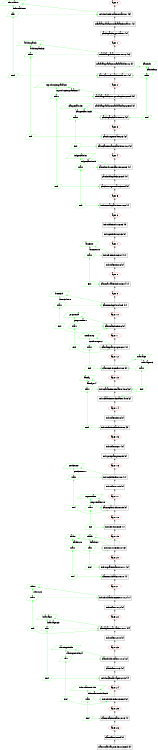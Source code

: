 digraph communication_graph {
	rankdir=BT;
	size="8,5;"
	layer_0 [ color="#ff0000" label="layer 0"];
	indv_indvInformation_start_01 [ shape = rect label="indv_indvInformation_start_01 [-3]" ];
	indv_indvInformation_start_01 -> layer_0;
	manada_guanacos_manadaInfo_start_1 [ shape = rect label="manada_guanacos_manadaInfo_start_1 [0]" ];
	manada_guanacos_manadaInfo_start_1 -> indv_indvInformation_start_01;
	patch_patchtype_start_1 [ shape = rect label="patch_patchtype_start_1 [0]" ];
	patch_patchtype_start_1 -> manada_guanacos_manadaInfo_start_1;
	layer_1 [ color="#ff0000" label="layer 1"];
	layer_1 ->patch_patchtype_start_1;
	manada_guanacos_move_1_2 [ shape = rect label="manada_guanacos_move_1_2 [-6]" ];
	manada_guanacos_move_1_2 -> layer_1;
	manada_guanacos_manada_idle_1_2 [ shape = rect label="manada_guanacos_manada_idle_1_2 [0]" ];
	manada_guanacos_manada_idle_1_2 -> manada_guanacos_move_1_2;
	clan_clan_Information_start_01 [ shape = rect label="clan_clan_Information_start_01 [0]" ];
	clan_clan_Information_start_01 -> manada_guanacos_manada_idle_1_2;
	layer_2 [ color="#ff0000" label="layer 2"];
	layer_2 ->clan_clan_Information_start_01;
	manada_guanacos_reproduccion_2_end [ shape = rect label="manada_guanacos_reproduccion_2_end [-5]" ];
	manada_guanacos_reproduccion_2_end -> layer_2;
	manada_guanacos_manada_idle2_2_end [ shape = rect label="manada_guanacos_manada_idle2_2_end [0]" ];
	manada_guanacos_manada_idle2_2_end -> manada_guanacos_reproduccion_2_end;
	patch_patchcalories_1_2 [ shape = rect label="patch_patchcalories_1_2 [3]" ];
	patch_patchcalories_1_2 -> manada_guanacos_manada_idle2_2_end;
	layer_3 [ color="#ff0000" label="layer 3"];
	layer_3 ->patch_patchcalories_1_2;
	patch_regenerate_2_3 [ shape = rect label="patch_regenerate_2_3 [6]" ];
	patch_regenerate_2_3 -> layer_3;
	clan_clan_extract_calories_01_02 [ shape = rect label="clan_clan_extract_calories_01_02 [2]" ];
	clan_clan_extract_calories_01_02 -> patch_regenerate_2_3;
	layer_4 [ color="#ff0000" label="layer 4"];
	layer_4 ->clan_clan_extract_calories_01_02;
	clan_distribute_calories_02_03 [ shape = rect label="clan_distribute_calories_02_03 [-1]" ];
	clan_distribute_calories_02_03 -> layer_4;
	patch_idle_patch_3_end [ shape = rect label="patch_idle_patch_3_end [0]" ];
	patch_idle_patch_3_end -> clan_distribute_calories_02_03;
	patch_snregenerate_3_end [ shape = rect label="patch_snregenerate_3_end [5]" ];
	patch_snregenerate_3_end -> patch_idle_patch_3_end;
	layer_5 [ color="#ff0000" label="layer 5"];
	layer_5 ->patch_snregenerate_3_end;
	indv_extractcalories_01_02 [ shape = rect label="indv_extractcalories_01_02 [1]" ];
	indv_extractcalories_01_02 -> layer_5;
	layer_6 [ color="#ff0000" label="layer 6"];
	layer_6 ->indv_extractcalories_01_02;
	indv_idle_indv_02_03 [ shape = rect label="indv_idle_indv_02_03 [0]" ];
	indv_idle_indv_02_03 -> layer_6;
	indv_getolder_02_03 [ shape = rect label="indv_getolder_02_03 [0]" ];
	indv_getolder_02_03 -> indv_idle_indv_02_03;
	layer_7 [ color="#ff0000" label="layer 7"];
	layer_7 ->indv_getolder_02_03;
	indv_freeIndv_03_04 [ shape = rect label="indv_freeIndv_03_04 [-1]" ];
	indv_freeIndv_03_04 -> layer_7;
	indv_idle_03_06 [ shape = rect label="indv_idle_03_06 [0]" ];
	indv_idle_03_06 -> indv_freeIndv_03_04;
	layer_8 [ color="#ff0000" label="layer 8"];
	layer_8 ->indv_idle_03_06;
	clan_marriable_indv_03_04 [ shape = rect label="clan_marriable_indv_03_04 [1]" ];
	clan_marriable_indv_03_04 -> layer_8;
	layer_9 [ color="#ff0000" label="layer 9"];
	layer_9 ->clan_marriable_indv_03_04;
	clan_send_girls_04_05 [ shape = rect label="clan_send_girls_04_05 [-1]" ];
	clan_send_girls_04_05 -> layer_9;
	layer_10 [ color="#ff0000" label="layer 10"];
	layer_10 ->clan_send_girls_04_05;
	clan_match_05_06 [ shape = rect label="clan_match_05_06 [0]" ];
	clan_match_05_06 -> layer_10;
	layer_11 [ color="#ff0000" label="layer 11"];
	layer_11 ->clan_match_05_06;
	clan_aceptar_prop_06_07 [ shape = rect label="clan_aceptar_prop_06_07 [0]" ];
	clan_aceptar_prop_06_07 -> layer_11;
	layer_12 [ color="#ff0000" label="layer 12"];
	layer_12 ->clan_aceptar_prop_06_07;
	clan_recive_conf_07_08 [ shape = rect label="clan_recive_conf_07_08 [0]" ];
	clan_recive_conf_07_08 -> layer_12;
	layer_13 [ color="#ff0000" label="layer 13"];
	layer_13 ->clan_recive_conf_07_08;
	indv_casamiento_male_04_06 [ shape = rect label="indv_casamiento_male_04_06 [-3]" ];
	indv_casamiento_male_04_06 -> layer_13;
	indv_casamiento_female_04_05 [ shape = rect label="indv_casamiento_female_04_05 [2]" ];
	indv_casamiento_female_04_05 -> indv_casamiento_male_04_06;
	layer_14 [ color="#ff0000" label="layer 14"];
	layer_14 ->indv_casamiento_female_04_05;
	indv_idle_05_06 [ shape = rect label="indv_idle_05_06 [0]" ];
	indv_idle_05_06 -> layer_14;
	indv_info_husband_05_06 [ shape = rect label="indv_info_husband_05_06 [3]" ];
	indv_info_husband_05_06 -> indv_idle_05_06;
	layer_15 [ color="#ff0000" label="layer 15"];
	layer_15 ->indv_info_husband_05_06;
	indv_idle_06_07 [ shape = rect label="indv_idle_06_07 [0]" ];
	indv_idle_06_07 -> layer_15;
	indv_pregnancy_06_09 [ shape = rect label="indv_pregnancy_06_09 [0]" ];
	indv_pregnancy_06_09 -> indv_idle_06_07;
	layer_16 [ color="#ff0000" label="layer 16"];
	layer_16 ->indv_pregnancy_06_09;
	indv_child_inf_07_08 [ shape = rect label="indv_child_inf_07_08 [-1]" ];
	indv_child_inf_07_08 -> layer_16;
	indv_idle_07_09 [ shape = rect label="indv_idle_07_09 [0]" ];
	indv_idle_07_09 -> indv_child_inf_07_08;
	layer_17 [ color="#ff0000" label="layer 17"];
	layer_17 ->indv_idle_07_09;
	clan_repartir_id_08_09 [ shape = rect label="clan_repartir_id_08_09 [0]" ];
	clan_repartir_id_08_09 -> layer_17;
	layer_18 [ color="#ff0000" label="layer 18"];
	layer_18 ->clan_repartir_id_08_09;
	indv_birth_08_09 [ shape = rect label="indv_birth_08_09 [1]" ];
	indv_birth_08_09 -> layer_18;
	layer_19 [ color="#ff0000" label="layer 19"];
	layer_19 ->indv_birth_08_09;
	indv_survive_09_10 [ shape = rect label="indv_survive_09_10 [-3]" ];
	indv_survive_09_10 -> layer_19;
	layer_20 [ color="#ff0000" label="layer 20"];
	layer_20 ->indv_survive_09_10;
	indv_update_status_10_11 [ shape = rect label="indv_update_status_10_11 [2]" ];
	indv_update_status_10_11 -> layer_20;
	clan_new_leader_09_10 [ shape = rect label="clan_new_leader_09_10 [1]" ];
	clan_new_leader_09_10 -> indv_update_status_10_11;
	layer_21 [ color="#ff0000" label="layer 21"];
	layer_21 ->clan_new_leader_09_10;
	indv_husband_request_11_12 [ shape = rect label="indv_husband_request_11_12 [-1]" ];
	indv_husband_request_11_12 -> layer_21;
	indv_idle_11_12 [ shape = rect label="indv_idle_11_12 [0]" ];
	indv_idle_11_12 -> indv_husband_request_11_12;
	layer_22 [ color="#ff0000" label="layer 22"];
	layer_22 ->indv_idle_11_12;
	clan_again_marriable_10_11 [ shape = rect label="clan_again_marriable_10_11 [-4]" ];
	clan_again_marriable_10_11 -> layer_22;
	indv_idle_12_13 [ shape = rect label="indv_idle_12_13 [0]" ];
	indv_idle_12_13 -> clan_again_marriable_10_11;
	layer_23 [ color="#ff0000" label="layer 23"];
	layer_23 ->indv_idle_12_13;
	clan_dividir_clan_11_12 [ shape = rect label="clan_dividir_clan_11_12 [-2]" ];
	clan_dividir_clan_11_12 -> layer_23;
	clan_idle_11_13 [ shape = rect label="clan_idle_11_13 [0]" ];
	clan_idle_11_13 -> clan_dividir_clan_11_12;
	indv_local_marriage_12_13 [ shape = rect label="indv_local_marriage_12_13 [4]" ];
	indv_local_marriage_12_13 -> clan_idle_11_13;
	layer_24 [ color="#ff0000" label="layer 24"];
	layer_24 ->indv_local_marriage_12_13;
	indv_dividir_info_13_end [ shape = rect label="indv_dividir_info_13_end [2]" ];
	indv_dividir_info_13_end -> layer_24;
	layer_25 [ color="#ff0000" label="layer 25"];
	layer_25 ->indv_dividir_info_13_end;
	clan_creacion_clan_12_13 [ shape = rect label="clan_creacion_clan_12_13 [1]" ];
	clan_creacion_clan_12_13 -> layer_25;
	layer_26 [ color="#ff0000" label="layer 26"];
	layer_26 ->clan_creacion_clan_12_13;
	clan_idle_13_end [ shape = rect label="clan_idle_13_end [0]" ];
	clan_idle_13_end -> layer_26;
	clan_vocabulary_review_13_end [ shape = rect label="clan_vocabulary_review_13_end [0]" ];
	clan_vocabulary_review_13_end -> clan_idle_13_end;
	information_message [ label = "information" color="#00ff00" shape = parallelogram];
	information_message_sync_start_0 [ label = "start" color="#00ff00" shape = parallelogram];
	information_message_sync_start_0 -> information_message [ color="#00ff00" label="information_1"];
	{ rank=same; indv_indvInformation_start_01; information_message_sync_start_0; }
	information_message_sync_end_0 [ label = "end" color="#00ff00" shape = parallelogram];
	information_message_sync_end_0 -> information_message_sync_start_0 [ color="#00ff00" ];
	information_message_sync_end_0 -> clan_clan_Information_start_01 [ color="#00ff00" constraint=false ];
	information_message_sync_start_0 -> indv_indvInformation_start_01 [ color="#00ff00", constraint=false, style=dashed ];
	{ rank=same; clan_clan_Information_start_01; information_message_sync_end_0; }
	indgetcalories_message [ label = "indgetcalories" color="#00ff00" shape = parallelogram];
	indgetcalories_message_sync_start_0 [ label = "start" color="#00ff00" shape = parallelogram];
	indgetcalories_message_sync_start_0 -> indgetcalories_message [ color="#00ff00" label="indgetcalories_5"];
	{ rank=same; clan_distribute_calories_02_03; indgetcalories_message_sync_start_0; }
	indgetcalories_message_sync_end_0 [ label = "end" color="#00ff00" shape = parallelogram];
	indgetcalories_message_sync_end_0 -> indgetcalories_message_sync_start_0 [ color="#00ff00" ];
	indgetcalories_message_sync_end_0 -> indv_extractcalories_01_02 [ color="#00ff00" constraint=false ];
	indgetcalories_message_sync_start_0 -> clan_distribute_calories_02_03 [ color="#00ff00", constraint=false, style=dashed ];
	{ rank=same; indv_extractcalories_01_02; indgetcalories_message_sync_end_0; }
	leader_message [ label = "leader" color="#00ff00" shape = parallelogram];
	leader_message_sync_start_0 [ label = "start" color="#00ff00" shape = parallelogram];
	leader_message_sync_start_0 -> leader_message [ color="#00ff00" label="leader_20"];
	{ rank=same; indv_survive_09_10; leader_message_sync_start_0; }
	leader_message_sync_end_0 [ label = "end" color="#00ff00" shape = parallelogram];
	leader_message_sync_end_0 -> leader_message_sync_start_0 [ color="#00ff00" ];
	leader_message_sync_end_0 -> clan_new_leader_09_10 [ color="#00ff00" constraint=false ];
	leader_message_sync_start_0 -> indv_survive_09_10 [ color="#00ff00", constraint=false, style=dashed ];
	{ rank=same; clan_new_leader_09_10; leader_message_sync_end_0; }
	ancestor_message [ label = "ancestor" color="#00ff00" shape = parallelogram];
	ancestor_message_sync_start_0 [ label = "start" color="#00ff00" shape = parallelogram];
	ancestor_message_sync_start_0 -> ancestor_message [ color="#00ff00" label="ancestor_8"];
	{ rank=same; indv_freeIndv_03_04; ancestor_message_sync_start_0; }
	ancestor_message_sync_end_0 [ label = "end" color="#00ff00" shape = parallelogram];
	ancestor_message_sync_end_0 -> ancestor_message_sync_start_0 [ color="#00ff00" ];
	ancestor_message_sync_end_0 -> clan_marriable_indv_03_04 [ color="#00ff00" constraint=false ];
	ancestor_message_sync_start_0 -> indv_freeIndv_03_04 [ color="#00ff00", constraint=false, style=dashed ];
	{ rank=same; clan_marriable_indv_03_04; ancestor_message_sync_end_0; }
	peticionID_message [ label = "peticionID" color="#00ff00" shape = parallelogram];
	peticionID_message_sync_start_0 [ label = "start" color="#00ff00" shape = parallelogram];
	peticionID_message_sync_start_0 -> peticionID_message [ color="#00ff00" label="peticionID_17"];
	{ rank=same; indv_child_inf_07_08; peticionID_message_sync_start_0; }
	peticionID_message_sync_end_0 [ label = "end" color="#00ff00" shape = parallelogram];
	peticionID_message_sync_end_0 -> peticionID_message_sync_start_0 [ color="#00ff00" ];
	peticionID_message_sync_end_0 -> clan_repartir_id_08_09 [ color="#00ff00" constraint=false ];
	peticionID_message_sync_start_0 -> indv_child_inf_07_08 [ color="#00ff00", constraint=false, style=dashed ];
	{ rank=same; clan_repartir_id_08_09; peticionID_message_sync_end_0; }
	family_message [ label = "family" color="#00ff00" shape = parallelogram];
	family_message_sync_start_0 [ label = "start" color="#00ff00" shape = parallelogram];
	family_message_sync_start_0 -> family_message [ color="#00ff00" label="family_14"];
	{ rank=same; indv_casamiento_male_04_06; family_message_sync_start_0; }
	family_message_sync_end_0 [ label = "end" color="#00ff00" shape = parallelogram];
	family_message_sync_end_0 -> family_message_sync_start_0 [ color="#00ff00" ];
	family_message_sync_end_0 -> indv_info_husband_05_06 [ color="#00ff00" constraint=false ];
	family_message_sync_start_0 -> indv_casamiento_male_04_06 [ color="#00ff00", constraint=false, style=dashed ];
	{ rank=same; indv_info_husband_05_06; family_message_sync_end_0; }
	death_message [ label = "death" color="#00ff00" shape = parallelogram];
	death_message_sync_start_0 [ label = "start" color="#00ff00" shape = parallelogram];
	death_message_sync_start_0 -> death_message [ color="#00ff00" label="death_20"];
	{ rank=same; indv_survive_09_10; death_message_sync_start_0; }
	death_message_sync_end_0 [ label = "end" color="#00ff00" shape = parallelogram];
	death_message_sync_end_0 -> death_message_sync_start_0 [ color="#00ff00" ];
	death_message_sync_end_0 -> indv_update_status_10_11 [ color="#00ff00" constraint=false ];
	death_message_sync_start_0 -> indv_survive_09_10 [ color="#00ff00", constraint=false, style=dashed ];
	{ rank=same; indv_update_status_10_11; death_message_sync_end_0; }
	widow_message [ label = "widow" color="#00ff00" shape = parallelogram];
	widow_message_sync_start_0 [ label = "start" color="#00ff00" shape = parallelogram];
	widow_message_sync_start_0 -> widow_message [ color="#00ff00" label="widow_22"];
	{ rank=same; indv_husband_request_11_12; widow_message_sync_start_0; }
	widow_message_sync_end_0 [ label = "end" color="#00ff00" shape = parallelogram];
	widow_message_sync_end_0 -> widow_message_sync_start_0 [ color="#00ff00" ];
	widow_message_sync_end_0 -> clan_again_marriable_10_11 [ color="#00ff00" constraint=false ];
	widow_message_sync_start_0 -> indv_husband_request_11_12 [ color="#00ff00", constraint=false, style=dashed ];
	{ rank=same; clan_again_marriable_10_11; widow_message_sync_end_0; }
	informationDivide_message [ label = "informationDivide" color="#00ff00" shape = parallelogram];
	informationDivide_message_sync_start_0 [ label = "start" color="#00ff00" shape = parallelogram];
	informationDivide_message_sync_start_0 -> informationDivide_message [ color="#00ff00" label="informationDivide_25"];
	{ rank=same; indv_dividir_info_13_end; informationDivide_message_sync_start_0; }
	informationDivide_message_sync_end_0 [ label = "end" color="#00ff00" shape = parallelogram];
	informationDivide_message_sync_end_0 -> informationDivide_message_sync_start_0 [ color="#00ff00" ];
	informationDivide_message_sync_end_0 -> clan_creacion_clan_12_13 [ color="#00ff00" constraint=false ];
	informationDivide_message_sync_start_0 -> indv_dividir_info_13_end [ color="#00ff00", constraint=false, style=dashed ];
	{ rank=same; clan_creacion_clan_12_13; informationDivide_message_sync_end_0; }
	clan_info_message [ label = "clan_info" color="#00ff00" shape = parallelogram];
	clan_info_message_sync_start_0 [ label = "start" color="#00ff00" shape = parallelogram];
	clan_info_message_sync_start_0 -> clan_info_message [ color="#00ff00" label="clan_info_2"];
	{ rank=same; clan_clan_Information_start_01; clan_info_message_sync_start_0; }
	clan_info_message_sync_end_0 [ label = "end" color="#00ff00" shape = parallelogram];
	clan_info_message_sync_end_0 -> clan_info_message_sync_start_0 [ color="#00ff00" ];
	clan_info_message_sync_end_0 -> patch_patchcalories_1_2 [ color="#00ff00" constraint=false ];
	clan_info_message_sync_start_0 -> clan_clan_Information_start_01 [ color="#00ff00", constraint=false, style=dashed ];
	{ rank=same; patch_patchcalories_1_2; clan_info_message_sync_end_0; }
	clangetcalories_message [ label = "clangetcalories" color="#00ff00" shape = parallelogram];
	clangetcalories_message_sync_start_0 [ label = "start" color="#00ff00" shape = parallelogram];
	clangetcalories_message_sync_start_0 -> clangetcalories_message [ color="#00ff00" label="clangetcalories_3"];
	{ rank=same; patch_patchcalories_1_2; clangetcalories_message_sync_start_0; }
	clangetcalories_message_sync_end_0 [ label = "end" color="#00ff00" shape = parallelogram];
	clangetcalories_message_sync_end_0 -> clangetcalories_message_sync_start_0 [ color="#00ff00" ];
	clangetcalories_message_sync_end_0 -> clan_clan_extract_calories_01_02 [ color="#00ff00" constraint=false ];
	clangetcalories_message_sync_start_0 -> patch_patchcalories_1_2 [ color="#00ff00", constraint=false, style=dashed ];
	{ rank=same; clan_clan_extract_calories_01_02; clangetcalories_message_sync_end_0; }
	freeGirls_message [ label = "freeGirls" color="#00ff00" shape = parallelogram];
	freeGirls_message_sync_start_0 [ label = "start" color="#00ff00" shape = parallelogram];
	freeGirls_message_sync_start_0 -> freeGirls_message [ color="#00ff00" label="freeGirls_10"];
	{ rank=same; clan_send_girls_04_05; freeGirls_message_sync_start_0; }
	freeGirls_message_sync_end_0 [ label = "end" color="#00ff00" shape = parallelogram];
	freeGirls_message_sync_end_0 -> freeGirls_message_sync_start_0 [ color="#00ff00" ];
	freeGirls_message_sync_end_0 -> clan_match_05_06 [ color="#00ff00" constraint=false ];
	freeGirls_message_sync_start_0 -> clan_send_girls_04_05 [ color="#00ff00", constraint=false, style=dashed ];
	{ rank=same; clan_match_05_06; freeGirls_message_sync_end_0; }
	propuesta_message [ label = "propuesta" color="#00ff00" shape = parallelogram];
	propuesta_message_sync_start_0 [ label = "start" color="#00ff00" shape = parallelogram];
	propuesta_message_sync_start_0 -> propuesta_message [ color="#00ff00" label="propuesta_11"];
	{ rank=same; clan_match_05_06; propuesta_message_sync_start_0; }
	propuesta_message_sync_end_0 [ label = "end" color="#00ff00" shape = parallelogram];
	propuesta_message_sync_end_0 -> propuesta_message_sync_start_0 [ color="#00ff00" ];
	propuesta_message_sync_end_0 -> clan_aceptar_prop_06_07 [ color="#00ff00" constraint=false ];
	propuesta_message_sync_start_0 -> clan_match_05_06 [ color="#00ff00", constraint=false, style=dashed ];
	{ rank=same; clan_aceptar_prop_06_07; propuesta_message_sync_end_0; }
	confirProp_message [ label = "confirProp" color="#00ff00" shape = parallelogram];
	confirProp_message_sync_start_0 [ label = "start" color="#00ff00" shape = parallelogram];
	confirProp_message_sync_start_0 -> confirProp_message [ color="#00ff00" label="confirProp_12"];
	{ rank=same; clan_aceptar_prop_06_07; confirProp_message_sync_start_0; }
	confirProp_message_sync_end_0 [ label = "end" color="#00ff00" shape = parallelogram];
	confirProp_message_sync_end_0 -> confirProp_message_sync_start_0 [ color="#00ff00" ];
	confirProp_message_sync_end_0 -> clan_recive_conf_07_08 [ color="#00ff00" constraint=false ];
	confirProp_message_sync_start_0 -> clan_aceptar_prop_06_07 [ color="#00ff00", constraint=false, style=dashed ];
	{ rank=same; clan_recive_conf_07_08; confirProp_message_sync_end_0; }
	marriage_message [ label = "marriage" color="#00ff00" shape = parallelogram];
	marriage_message_sync_start_0 [ label = "start" color="#00ff00" shape = parallelogram];
	marriage_message_sync_start_0 -> marriage_message [ color="#00ff00" label="marriage_13"];
	{ rank=same; clan_recive_conf_07_08; marriage_message_sync_start_0; }
	marriage_message_sync_end_0 [ label = "end" color="#00ff00" shape = parallelogram];
	marriage_message_sync_end_0 -> marriage_message_sync_start_0 [ color="#00ff00" ];
	marriage_message_sync_end_0 -> indv_casamiento_female_04_05 [ color="#00ff00" constraint=false ];
	marriage_message_sync_end_0 -> indv_casamiento_male_04_06 [ color="#00ff00" constraint=false ];
	marriage_message_sync_start_0 -> clan_recive_conf_07_08 [ color="#00ff00", constraint=false, style=dashed ];
	{ rank=same; indv_casamiento_male_04_06; marriage_message_sync_end_0; }
	respuestaID_message [ label = "respuestaID" color="#00ff00" shape = parallelogram];
	respuestaID_message_sync_start_0 [ label = "start" color="#00ff00" shape = parallelogram];
	respuestaID_message_sync_start_0 -> respuestaID_message [ color="#00ff00" label="respuestaID_18"];
	{ rank=same; clan_repartir_id_08_09; respuestaID_message_sync_start_0; }
	respuestaID_message_sync_end_0 [ label = "end" color="#00ff00" shape = parallelogram];
	respuestaID_message_sync_end_0 -> respuestaID_message_sync_start_0 [ color="#00ff00" ];
	respuestaID_message_sync_end_0 -> indv_birth_08_09 [ color="#00ff00" constraint=false ];
	respuestaID_message_sync_start_0 -> clan_repartir_id_08_09 [ color="#00ff00", constraint=false, style=dashed ];
	{ rank=same; indv_birth_08_09; respuestaID_message_sync_end_0; }
	lmarriage_message [ label = "lmarriage" color="#00ff00" shape = parallelogram];
	lmarriage_message_sync_start_0 [ label = "start" color="#00ff00" shape = parallelogram];
	lmarriage_message_sync_start_0 -> lmarriage_message [ color="#00ff00" label="lmarriage_23"];
	{ rank=same; clan_again_marriable_10_11; lmarriage_message_sync_start_0; }
	lmarriage_message_sync_end_0 [ label = "end" color="#00ff00" shape = parallelogram];
	lmarriage_message_sync_end_0 -> lmarriage_message_sync_start_0 [ color="#00ff00" ];
	lmarriage_message_sync_end_0 -> indv_local_marriage_12_13 [ color="#00ff00" constraint=false ];
	lmarriage_message_sync_start_0 -> clan_again_marriable_10_11 [ color="#00ff00", constraint=false, style=dashed ];
	{ rank=same; indv_local_marriage_12_13; lmarriage_message_sync_end_0; }
	warningDivide_message [ label = "warningDivide" color="#00ff00" shape = parallelogram];
	warningDivide_message_sync_start_0 [ label = "start" color="#00ff00" shape = parallelogram];
	warningDivide_message_sync_start_0 -> warningDivide_message [ color="#00ff00" label="warningDivide_24"];
	{ rank=same; clan_dividir_clan_11_12; warningDivide_message_sync_start_0; }
	warningDivide_message_sync_end_0 [ label = "end" color="#00ff00" shape = parallelogram];
	warningDivide_message_sync_end_0 -> warningDivide_message_sync_start_0 [ color="#00ff00" ];
	warningDivide_message_sync_end_0 -> indv_dividir_info_13_end [ color="#00ff00" constraint=false ];
	warningDivide_message_sync_start_0 -> clan_dividir_clan_11_12 [ color="#00ff00", constraint=false, style=dashed ];
	{ rank=same; indv_dividir_info_13_end; warningDivide_message_sync_end_0; }
	adultospatch_message [ label = "adultospatch" color="#00ff00" shape = parallelogram];
	adultospatch_message_sync_start_0 [ label = "start" color="#00ff00" shape = parallelogram];
	adultospatch_message_sync_start_0 -> adultospatch_message [ color="#00ff00" label="adultospatch_3"];
	{ rank=same; manada_guanacos_move_1_2; adultospatch_message_sync_start_0; }
	adultospatch_message_sync_end_0 [ label = "end" color="#00ff00" shape = parallelogram];
	adultospatch_message_sync_end_0 -> adultospatch_message_sync_start_0 [ color="#00ff00" ];
	adultospatch_message_sync_end_0 -> patch_regenerate_2_3 [ color="#00ff00" constraint=false ];
	adultospatch_message_sync_start_0 -> manada_guanacos_move_1_2 [ color="#00ff00", constraint=false, style=dashed ];
	{ rank=same; patch_regenerate_2_3; adultospatch_message_sync_end_0; }
	reproduccionguanacos_message [ label = "reproduccionguanacos" color="#00ff00" shape = parallelogram];
	reproduccionguanacos_message_sync_start_0 [ label = "start" color="#00ff00" shape = parallelogram];
	reproduccionguanacos_message_sync_start_0 -> reproduccionguanacos_message [ color="#00ff00" label="reproduccionguanacos_4"];
	{ rank=same; manada_guanacos_reproduccion_2_end; reproduccionguanacos_message_sync_start_0; }
	reproduccionguanacos_message_sync_end_0 [ label = "end" color="#00ff00" shape = parallelogram];
	reproduccionguanacos_message_sync_end_0 -> reproduccionguanacos_message_sync_start_0 [ color="#00ff00" ];
	reproduccionguanacos_message_sync_end_0 -> patch_snregenerate_3_end [ color="#00ff00" constraint=false ];
	reproduccionguanacos_message_sync_start_0 -> manada_guanacos_reproduccion_2_end [ color="#00ff00", constraint=false, style=dashed ];
	{ rank=same; patch_snregenerate_3_end; reproduccionguanacos_message_sync_end_0; }
	indv_indvInformation_start_01 -> information_message [ color="#00ff00" constraint=false ];
	indv_freeIndv_03_04 -> ancestor_message [ color="#00ff00" constraint=false ];
	indv_casamiento_male_04_06 -> family_message [ color="#00ff00" constraint=false ];
	indv_child_inf_07_08 -> peticionID_message [ color="#00ff00" constraint=false ];
	indv_survive_09_10 -> leader_message [ color="#00ff00" constraint=false ];
	indv_survive_09_10 -> death_message [ color="#00ff00" constraint=false ];
	indv_husband_request_11_12 -> widow_message [ color="#00ff00" constraint=false ];
	indv_dividir_info_13_end -> informationDivide_message [ color="#00ff00" constraint=false ];
	clan_clan_Information_start_01 -> clan_info_message [ color="#00ff00" constraint=false ];
	clan_distribute_calories_02_03 -> indgetcalories_message [ color="#00ff00" constraint=false ];
	clan_send_girls_04_05 -> freeGirls_message [ color="#00ff00" constraint=false ];
	clan_match_05_06 -> propuesta_message [ color="#00ff00" constraint=false ];
	clan_aceptar_prop_06_07 -> confirProp_message [ color="#00ff00" constraint=false ];
	clan_recive_conf_07_08 -> marriage_message [ color="#00ff00" constraint=false ];
	clan_repartir_id_08_09 -> respuestaID_message [ color="#00ff00" constraint=false ];
	clan_again_marriable_10_11 -> lmarriage_message [ color="#00ff00" constraint=false ];
	clan_dividir_clan_11_12 -> warningDivide_message [ color="#00ff00" constraint=false ];
	patch_patchcalories_1_2 -> clangetcalories_message [ color="#00ff00" constraint=false ];
	manada_guanacos_move_1_2 -> adultospatch_message [ color="#00ff00" constraint=false ];
	manada_guanacos_reproduccion_2_end -> reproduccionguanacos_message [ color="#00ff00" constraint=false ];
}